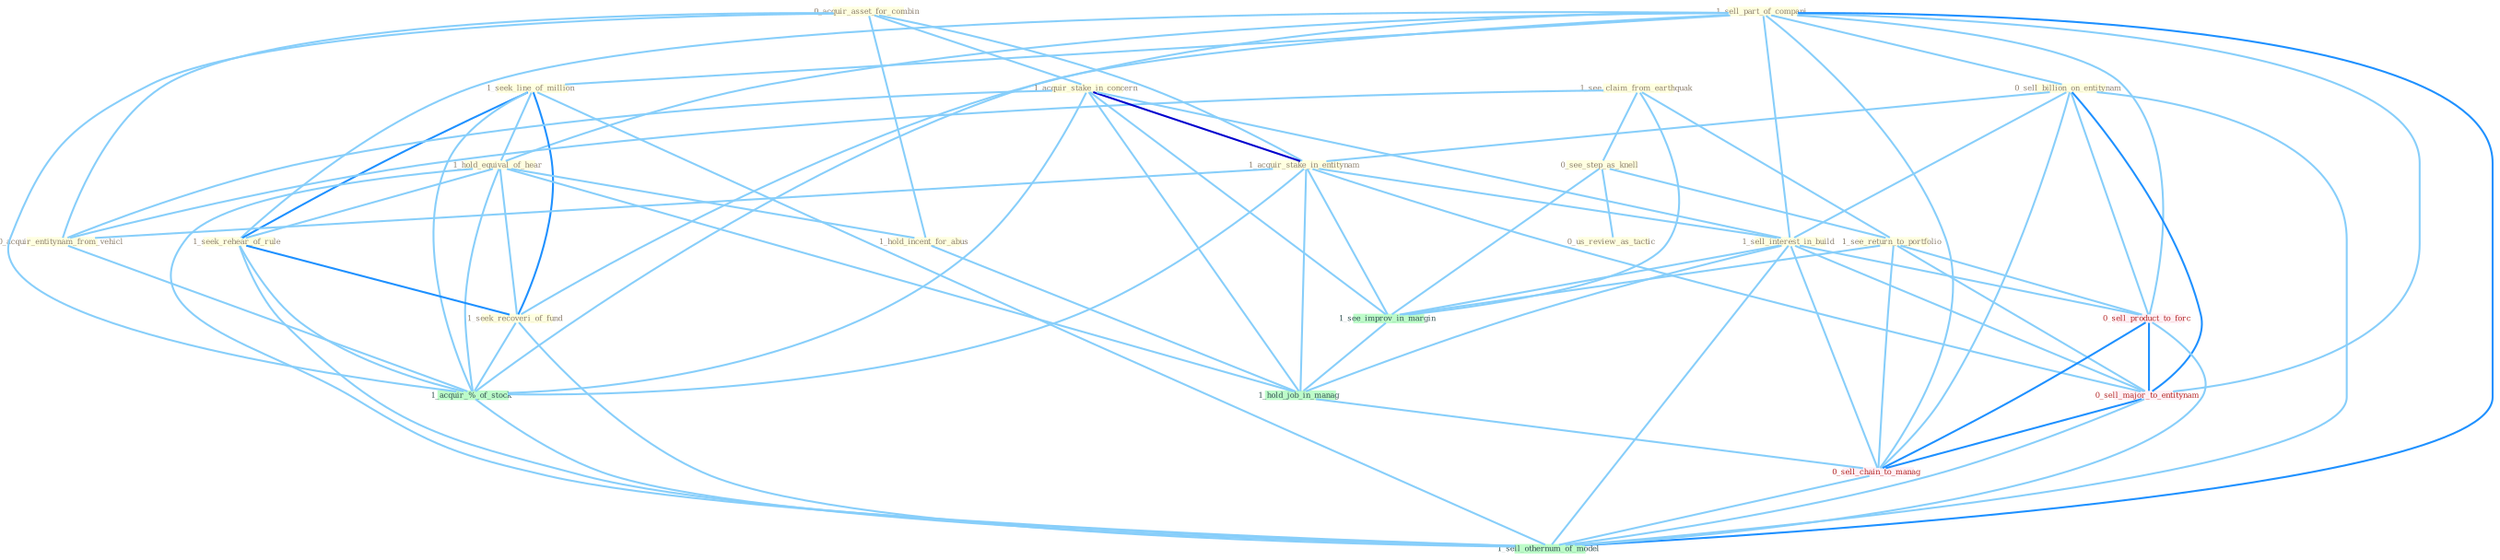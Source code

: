 Graph G{ 
    node
    [shape=polygon,style=filled,width=.5,height=.06,color="#BDFCC9",fixedsize=true,fontsize=4,
    fontcolor="#2f4f4f"];
    {node
    [color="#ffffe0", fontcolor="#8b7d6b"] "1_sell_part_of_compani " "0_sell_billion_on_entitynam " "1_seek_line_of_million " "1_see_claim_from_earthquak " "0_acquir_asset_for_combin " "1_acquir_stake_in_concern " "0_see_step_as_knell " "1_acquir_stake_in_entitynam " "0_us_review_as_tactic " "0_acquir_entitynam_from_vehicl " "1_hold_equival_of_hear " "1_see_return_to_portfolio " "1_hold_incent_for_abus " "1_seek_rehear_of_rule " "1_seek_recoveri_of_fund " "1_sell_interest_in_build "}
{node [color="#fff0f5", fontcolor="#b22222"] "0_sell_product_to_forc " "0_sell_major_to_entitynam " "0_sell_chain_to_manag "}
edge [color="#B0E2FF"];

	"1_sell_part_of_compani " -- "0_sell_billion_on_entitynam " [w="1", color="#87cefa" ];
	"1_sell_part_of_compani " -- "1_seek_line_of_million " [w="1", color="#87cefa" ];
	"1_sell_part_of_compani " -- "1_hold_equival_of_hear " [w="1", color="#87cefa" ];
	"1_sell_part_of_compani " -- "1_seek_rehear_of_rule " [w="1", color="#87cefa" ];
	"1_sell_part_of_compani " -- "1_seek_recoveri_of_fund " [w="1", color="#87cefa" ];
	"1_sell_part_of_compani " -- "1_sell_interest_in_build " [w="1", color="#87cefa" ];
	"1_sell_part_of_compani " -- "1_acquir_%_of_stock " [w="1", color="#87cefa" ];
	"1_sell_part_of_compani " -- "0_sell_product_to_forc " [w="1", color="#87cefa" ];
	"1_sell_part_of_compani " -- "0_sell_major_to_entitynam " [w="1", color="#87cefa" ];
	"1_sell_part_of_compani " -- "0_sell_chain_to_manag " [w="1", color="#87cefa" ];
	"1_sell_part_of_compani " -- "1_sell_othernum_of_model " [w="2", color="#1e90ff" , len=0.8];
	"0_sell_billion_on_entitynam " -- "1_acquir_stake_in_entitynam " [w="1", color="#87cefa" ];
	"0_sell_billion_on_entitynam " -- "1_sell_interest_in_build " [w="1", color="#87cefa" ];
	"0_sell_billion_on_entitynam " -- "0_sell_product_to_forc " [w="1", color="#87cefa" ];
	"0_sell_billion_on_entitynam " -- "0_sell_major_to_entitynam " [w="2", color="#1e90ff" , len=0.8];
	"0_sell_billion_on_entitynam " -- "0_sell_chain_to_manag " [w="1", color="#87cefa" ];
	"0_sell_billion_on_entitynam " -- "1_sell_othernum_of_model " [w="1", color="#87cefa" ];
	"1_seek_line_of_million " -- "1_hold_equival_of_hear " [w="1", color="#87cefa" ];
	"1_seek_line_of_million " -- "1_seek_rehear_of_rule " [w="2", color="#1e90ff" , len=0.8];
	"1_seek_line_of_million " -- "1_seek_recoveri_of_fund " [w="2", color="#1e90ff" , len=0.8];
	"1_seek_line_of_million " -- "1_acquir_%_of_stock " [w="1", color="#87cefa" ];
	"1_seek_line_of_million " -- "1_sell_othernum_of_model " [w="1", color="#87cefa" ];
	"1_see_claim_from_earthquak " -- "0_see_step_as_knell " [w="1", color="#87cefa" ];
	"1_see_claim_from_earthquak " -- "0_acquir_entitynam_from_vehicl " [w="1", color="#87cefa" ];
	"1_see_claim_from_earthquak " -- "1_see_return_to_portfolio " [w="1", color="#87cefa" ];
	"1_see_claim_from_earthquak " -- "1_see_improv_in_margin " [w="1", color="#87cefa" ];
	"0_acquir_asset_for_combin " -- "1_acquir_stake_in_concern " [w="1", color="#87cefa" ];
	"0_acquir_asset_for_combin " -- "1_acquir_stake_in_entitynam " [w="1", color="#87cefa" ];
	"0_acquir_asset_for_combin " -- "0_acquir_entitynam_from_vehicl " [w="1", color="#87cefa" ];
	"0_acquir_asset_for_combin " -- "1_hold_incent_for_abus " [w="1", color="#87cefa" ];
	"0_acquir_asset_for_combin " -- "1_acquir_%_of_stock " [w="1", color="#87cefa" ];
	"1_acquir_stake_in_concern " -- "1_acquir_stake_in_entitynam " [w="3", color="#0000cd" , len=0.6];
	"1_acquir_stake_in_concern " -- "0_acquir_entitynam_from_vehicl " [w="1", color="#87cefa" ];
	"1_acquir_stake_in_concern " -- "1_sell_interest_in_build " [w="1", color="#87cefa" ];
	"1_acquir_stake_in_concern " -- "1_see_improv_in_margin " [w="1", color="#87cefa" ];
	"1_acquir_stake_in_concern " -- "1_acquir_%_of_stock " [w="1", color="#87cefa" ];
	"1_acquir_stake_in_concern " -- "1_hold_job_in_manag " [w="1", color="#87cefa" ];
	"0_see_step_as_knell " -- "0_us_review_as_tactic " [w="1", color="#87cefa" ];
	"0_see_step_as_knell " -- "1_see_return_to_portfolio " [w="1", color="#87cefa" ];
	"0_see_step_as_knell " -- "1_see_improv_in_margin " [w="1", color="#87cefa" ];
	"1_acquir_stake_in_entitynam " -- "0_acquir_entitynam_from_vehicl " [w="1", color="#87cefa" ];
	"1_acquir_stake_in_entitynam " -- "1_sell_interest_in_build " [w="1", color="#87cefa" ];
	"1_acquir_stake_in_entitynam " -- "1_see_improv_in_margin " [w="1", color="#87cefa" ];
	"1_acquir_stake_in_entitynam " -- "1_acquir_%_of_stock " [w="1", color="#87cefa" ];
	"1_acquir_stake_in_entitynam " -- "1_hold_job_in_manag " [w="1", color="#87cefa" ];
	"1_acquir_stake_in_entitynam " -- "0_sell_major_to_entitynam " [w="1", color="#87cefa" ];
	"0_acquir_entitynam_from_vehicl " -- "1_acquir_%_of_stock " [w="1", color="#87cefa" ];
	"1_hold_equival_of_hear " -- "1_hold_incent_for_abus " [w="1", color="#87cefa" ];
	"1_hold_equival_of_hear " -- "1_seek_rehear_of_rule " [w="1", color="#87cefa" ];
	"1_hold_equival_of_hear " -- "1_seek_recoveri_of_fund " [w="1", color="#87cefa" ];
	"1_hold_equival_of_hear " -- "1_acquir_%_of_stock " [w="1", color="#87cefa" ];
	"1_hold_equival_of_hear " -- "1_hold_job_in_manag " [w="1", color="#87cefa" ];
	"1_hold_equival_of_hear " -- "1_sell_othernum_of_model " [w="1", color="#87cefa" ];
	"1_see_return_to_portfolio " -- "1_see_improv_in_margin " [w="1", color="#87cefa" ];
	"1_see_return_to_portfolio " -- "0_sell_product_to_forc " [w="1", color="#87cefa" ];
	"1_see_return_to_portfolio " -- "0_sell_major_to_entitynam " [w="1", color="#87cefa" ];
	"1_see_return_to_portfolio " -- "0_sell_chain_to_manag " [w="1", color="#87cefa" ];
	"1_hold_incent_for_abus " -- "1_hold_job_in_manag " [w="1", color="#87cefa" ];
	"1_seek_rehear_of_rule " -- "1_seek_recoveri_of_fund " [w="2", color="#1e90ff" , len=0.8];
	"1_seek_rehear_of_rule " -- "1_acquir_%_of_stock " [w="1", color="#87cefa" ];
	"1_seek_rehear_of_rule " -- "1_sell_othernum_of_model " [w="1", color="#87cefa" ];
	"1_seek_recoveri_of_fund " -- "1_acquir_%_of_stock " [w="1", color="#87cefa" ];
	"1_seek_recoveri_of_fund " -- "1_sell_othernum_of_model " [w="1", color="#87cefa" ];
	"1_sell_interest_in_build " -- "1_see_improv_in_margin " [w="1", color="#87cefa" ];
	"1_sell_interest_in_build " -- "1_hold_job_in_manag " [w="1", color="#87cefa" ];
	"1_sell_interest_in_build " -- "0_sell_product_to_forc " [w="1", color="#87cefa" ];
	"1_sell_interest_in_build " -- "0_sell_major_to_entitynam " [w="1", color="#87cefa" ];
	"1_sell_interest_in_build " -- "0_sell_chain_to_manag " [w="1", color="#87cefa" ];
	"1_sell_interest_in_build " -- "1_sell_othernum_of_model " [w="1", color="#87cefa" ];
	"1_see_improv_in_margin " -- "1_hold_job_in_manag " [w="1", color="#87cefa" ];
	"1_acquir_%_of_stock " -- "1_sell_othernum_of_model " [w="1", color="#87cefa" ];
	"1_hold_job_in_manag " -- "0_sell_chain_to_manag " [w="1", color="#87cefa" ];
	"0_sell_product_to_forc " -- "0_sell_major_to_entitynam " [w="2", color="#1e90ff" , len=0.8];
	"0_sell_product_to_forc " -- "0_sell_chain_to_manag " [w="2", color="#1e90ff" , len=0.8];
	"0_sell_product_to_forc " -- "1_sell_othernum_of_model " [w="1", color="#87cefa" ];
	"0_sell_major_to_entitynam " -- "0_sell_chain_to_manag " [w="2", color="#1e90ff" , len=0.8];
	"0_sell_major_to_entitynam " -- "1_sell_othernum_of_model " [w="1", color="#87cefa" ];
	"0_sell_chain_to_manag " -- "1_sell_othernum_of_model " [w="1", color="#87cefa" ];
}